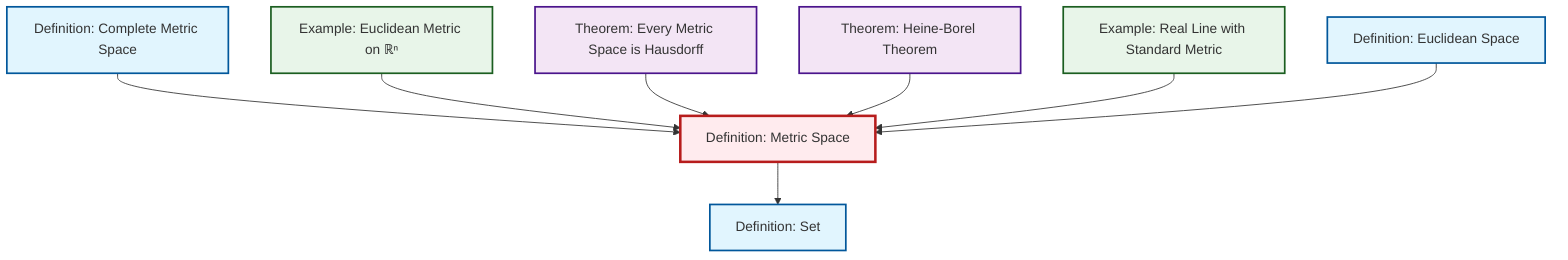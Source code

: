 graph TD
    classDef definition fill:#e1f5fe,stroke:#01579b,stroke-width:2px
    classDef theorem fill:#f3e5f5,stroke:#4a148c,stroke-width:2px
    classDef axiom fill:#fff3e0,stroke:#e65100,stroke-width:2px
    classDef example fill:#e8f5e9,stroke:#1b5e20,stroke-width:2px
    classDef current fill:#ffebee,stroke:#b71c1c,stroke-width:3px
    thm-metric-hausdorff["Theorem: Every Metric Space is Hausdorff"]:::theorem
    ex-euclidean-metric["Example: Euclidean Metric on ℝⁿ"]:::example
    def-metric-space["Definition: Metric Space"]:::definition
    def-euclidean-space["Definition: Euclidean Space"]:::definition
    def-complete-metric-space["Definition: Complete Metric Space"]:::definition
    ex-real-line-metric["Example: Real Line with Standard Metric"]:::example
    def-set["Definition: Set"]:::definition
    thm-heine-borel["Theorem: Heine-Borel Theorem"]:::theorem
    def-complete-metric-space --> def-metric-space
    ex-euclidean-metric --> def-metric-space
    thm-metric-hausdorff --> def-metric-space
    def-metric-space --> def-set
    thm-heine-borel --> def-metric-space
    ex-real-line-metric --> def-metric-space
    def-euclidean-space --> def-metric-space
    class def-metric-space current